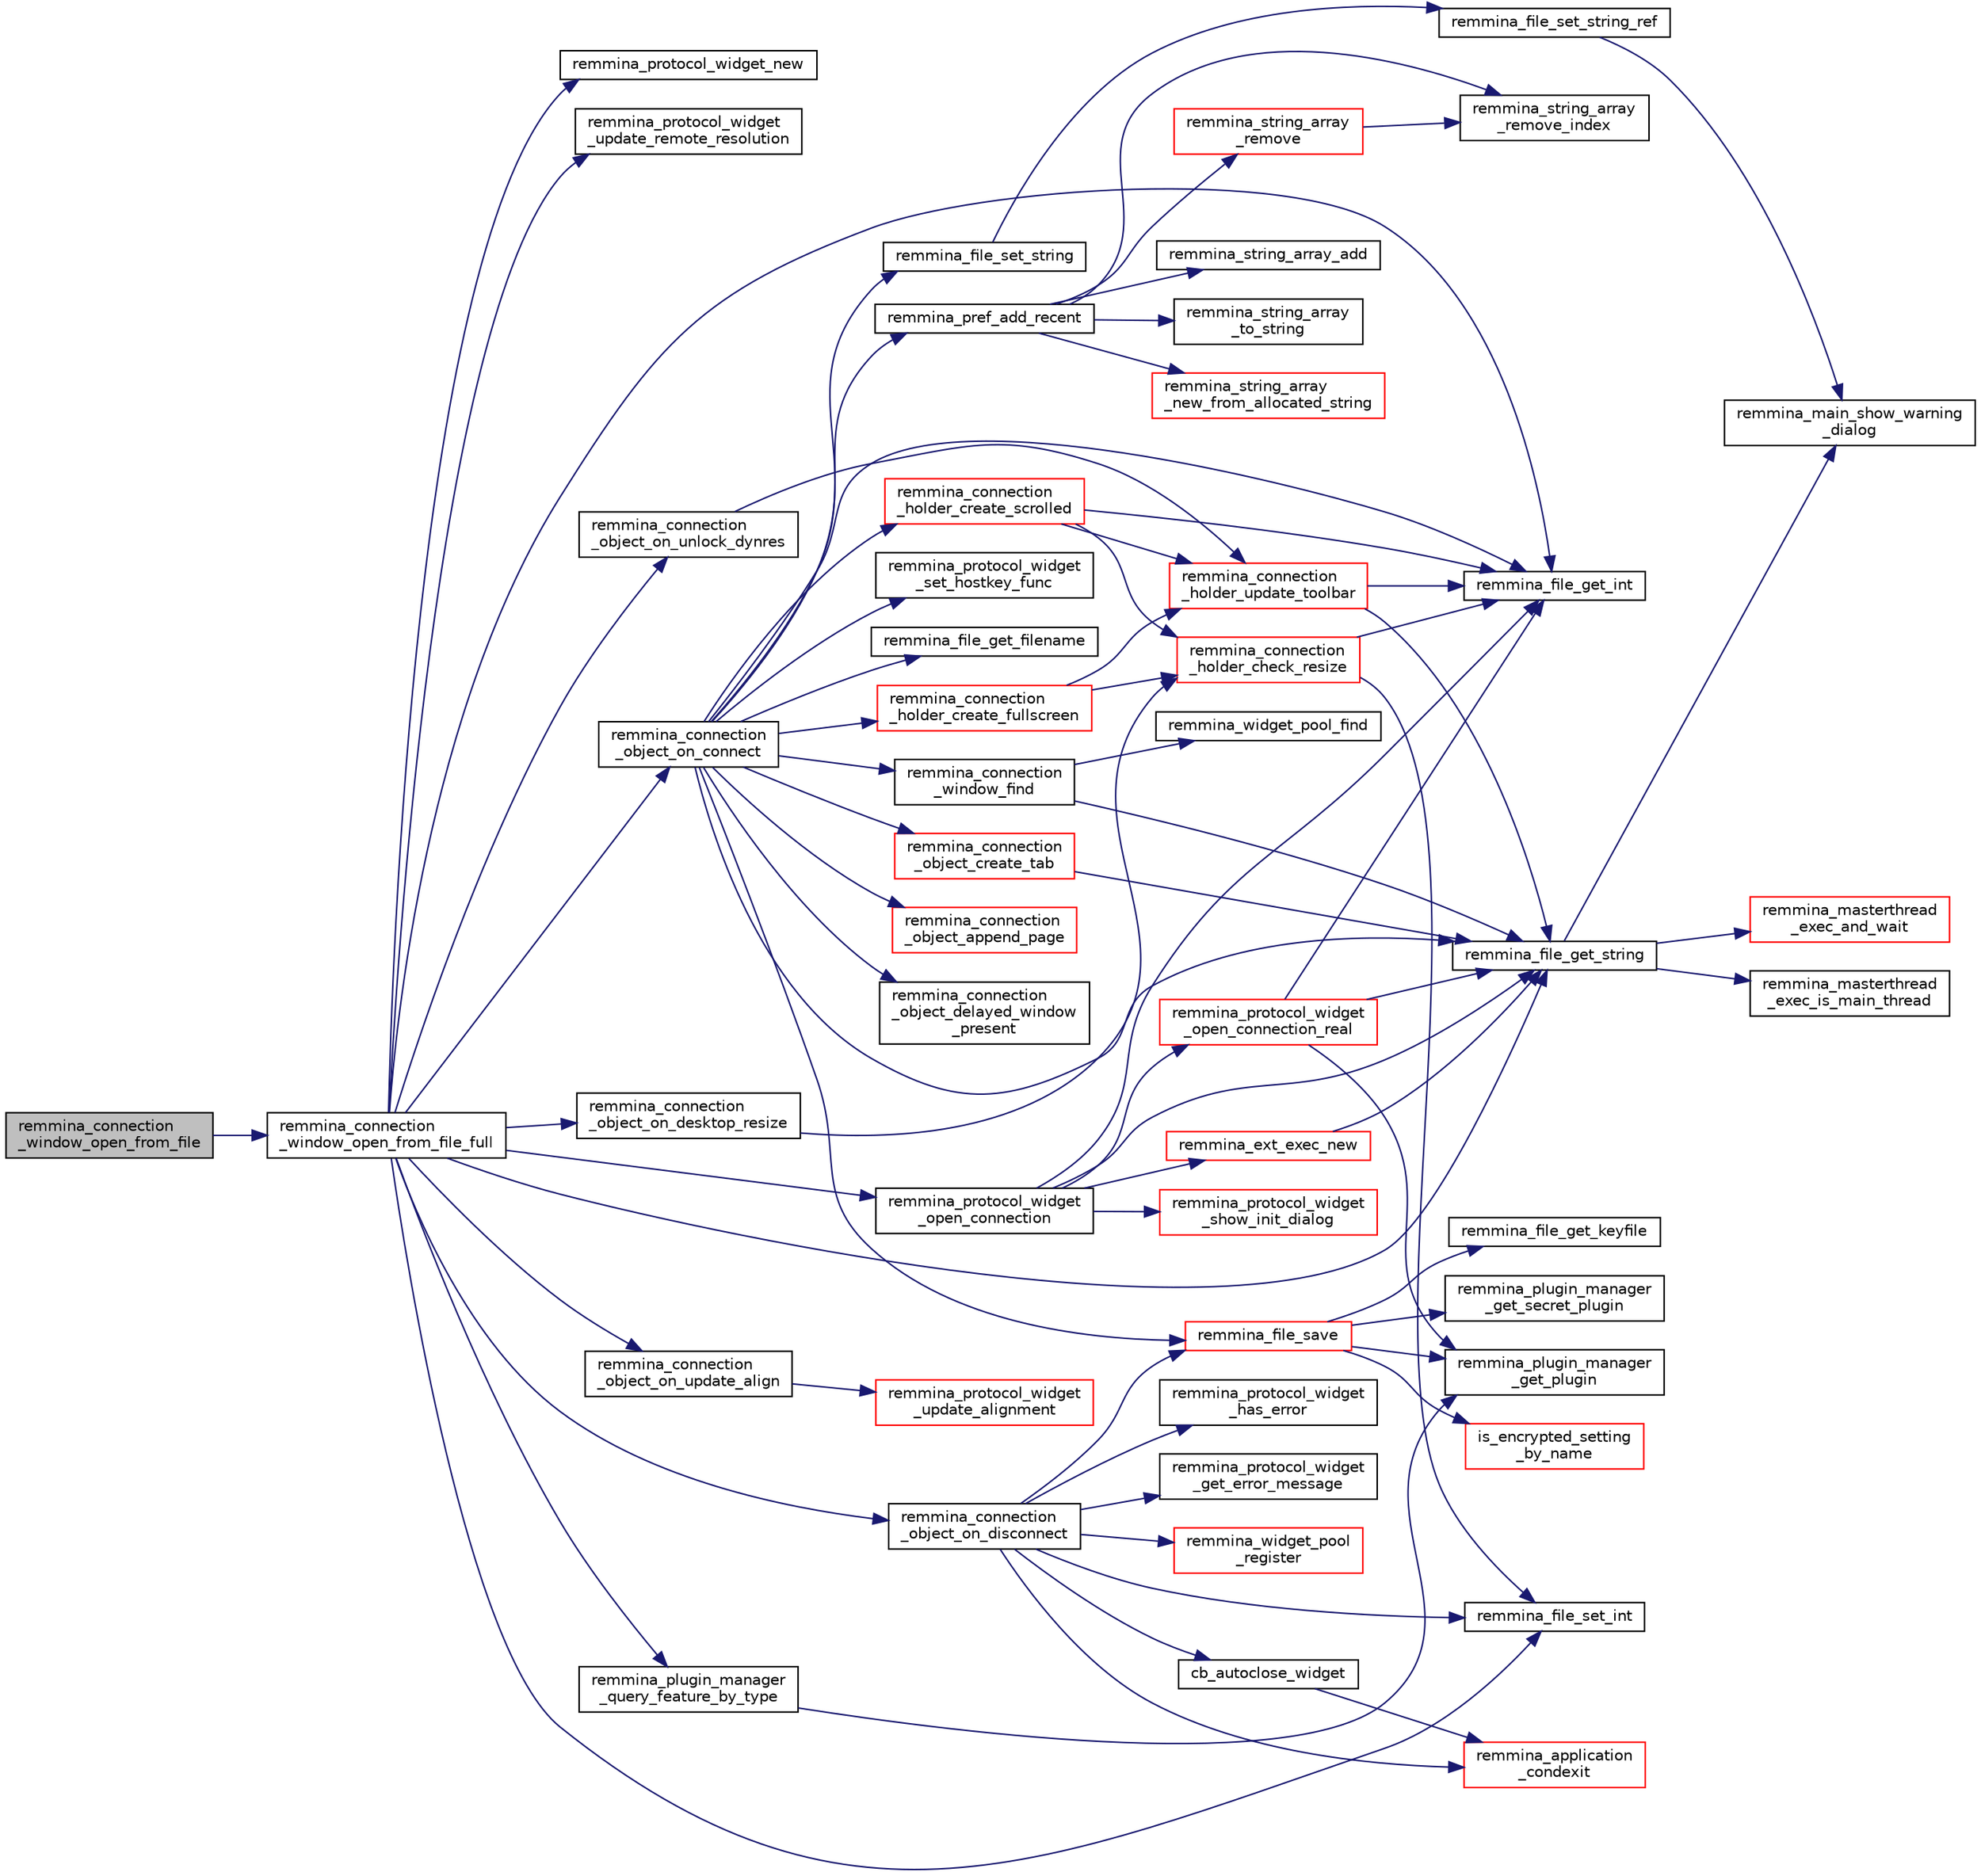 digraph "remmina_connection_window_open_from_file"
{
  edge [fontname="Helvetica",fontsize="10",labelfontname="Helvetica",labelfontsize="10"];
  node [fontname="Helvetica",fontsize="10",shape=record];
  rankdir="LR";
  Node14843 [label="remmina_connection\l_window_open_from_file",height=0.2,width=0.4,color="black", fillcolor="grey75", style="filled", fontcolor="black"];
  Node14843 -> Node14844 [color="midnightblue",fontsize="10",style="solid",fontname="Helvetica"];
  Node14844 [label="remmina_connection\l_window_open_from_file_full",height=0.2,width=0.4,color="black", fillcolor="white", style="filled",URL="$remmina__connection__window_8c.html#adbf2b670ca3bae96a99cb0b36021a961"];
  Node14844 -> Node14845 [color="midnightblue",fontsize="10",style="solid",fontname="Helvetica"];
  Node14845 [label="remmina_protocol_widget_new",height=0.2,width=0.4,color="black", fillcolor="white", style="filled",URL="$remmina__protocol__widget_8c.html#a5c2137462d3168e90c812f1ce75a6e62"];
  Node14844 -> Node14846 [color="midnightblue",fontsize="10",style="solid",fontname="Helvetica"];
  Node14846 [label="remmina_protocol_widget\l_update_remote_resolution",height=0.2,width=0.4,color="black", fillcolor="white", style="filled",URL="$remmina__protocol__widget_8c.html#a75c70486dec7682aeccaab235e65f6a1"];
  Node14844 -> Node14847 [color="midnightblue",fontsize="10",style="solid",fontname="Helvetica"];
  Node14847 [label="remmina_file_get_int",height=0.2,width=0.4,color="black", fillcolor="white", style="filled",URL="$remmina__file_8c.html#a4884356c195dcfb4ceacf641a1e74e66"];
  Node14844 -> Node14848 [color="midnightblue",fontsize="10",style="solid",fontname="Helvetica"];
  Node14848 [label="remmina_connection\l_object_on_connect",height=0.2,width=0.4,color="black", fillcolor="white", style="filled",URL="$remmina__connection__window_8c.html#a0ad685a873ecef95ec13caba17e0c22e"];
  Node14848 -> Node14849 [color="midnightblue",fontsize="10",style="solid",fontname="Helvetica"];
  Node14849 [label="remmina_connection\l_window_find",height=0.2,width=0.4,color="black", fillcolor="white", style="filled",URL="$remmina__connection__window_8c.html#ae73329eababe2888df3ace5c2b94b410"];
  Node14849 -> Node14850 [color="midnightblue",fontsize="10",style="solid",fontname="Helvetica"];
  Node14850 [label="remmina_file_get_string",height=0.2,width=0.4,color="black", fillcolor="white", style="filled",URL="$remmina__file_8c.html#a8eb1b213d9d08c6ad13683ce05f4355e"];
  Node14850 -> Node14851 [color="midnightblue",fontsize="10",style="solid",fontname="Helvetica"];
  Node14851 [label="remmina_masterthread\l_exec_is_main_thread",height=0.2,width=0.4,color="black", fillcolor="white", style="filled",URL="$remmina__masterthread__exec_8c.html#a3a52e863a3a3da6da6bb5d36c13b7ff4"];
  Node14850 -> Node14852 [color="midnightblue",fontsize="10",style="solid",fontname="Helvetica"];
  Node14852 [label="remmina_masterthread\l_exec_and_wait",height=0.2,width=0.4,color="red", fillcolor="white", style="filled",URL="$remmina__masterthread__exec_8c.html#a14628c2470cac50e87916a70ea05c97d"];
  Node14850 -> Node14858 [color="midnightblue",fontsize="10",style="solid",fontname="Helvetica"];
  Node14858 [label="remmina_main_show_warning\l_dialog",height=0.2,width=0.4,color="black", fillcolor="white", style="filled",URL="$remmina__main_8c.html#ad99b9c0bf2fa8c166a8b4a09e06ffdf7"];
  Node14849 -> Node14919 [color="midnightblue",fontsize="10",style="solid",fontname="Helvetica"];
  Node14919 [label="remmina_widget_pool_find",height=0.2,width=0.4,color="black", fillcolor="white", style="filled",URL="$remmina__widget__pool_8c.html#ab776b24a3b829a1d5dd7974cb8582c05"];
  Node14848 -> Node14920 [color="midnightblue",fontsize="10",style="solid",fontname="Helvetica"];
  Node14920 [label="remmina_protocol_widget\l_set_hostkey_func",height=0.2,width=0.4,color="black", fillcolor="white", style="filled",URL="$remmina__protocol__widget_8c.html#a9e77e4da16282ef5413f57b124038bff"];
  Node14848 -> Node14892 [color="midnightblue",fontsize="10",style="solid",fontname="Helvetica"];
  Node14892 [label="remmina_file_get_filename",height=0.2,width=0.4,color="black", fillcolor="white", style="filled",URL="$remmina__file_8c.html#ad1e4f3a0f64cd98e301044b6c38a1f1d"];
  Node14848 -> Node14921 [color="midnightblue",fontsize="10",style="solid",fontname="Helvetica"];
  Node14921 [label="remmina_pref_add_recent",height=0.2,width=0.4,color="black", fillcolor="white", style="filled",URL="$remmina__pref_8c.html#ab9e75c6bf39aa93a87d421fc3d742d60"];
  Node14921 -> Node14922 [color="midnightblue",fontsize="10",style="solid",fontname="Helvetica"];
  Node14922 [label="remmina_string_array\l_new_from_allocated_string",height=0.2,width=0.4,color="red", fillcolor="white", style="filled",URL="$remmina__string__array_8c.html#a462a635b3a55cc0e3af087ff996fba9a"];
  Node14921 -> Node14924 [color="midnightblue",fontsize="10",style="solid",fontname="Helvetica"];
  Node14924 [label="remmina_string_array\l_remove",height=0.2,width=0.4,color="red", fillcolor="white", style="filled",URL="$remmina__string__array_8c.html#a2a8a9753ebf61c9418a77ba3dd654ff3"];
  Node14924 -> Node14925 [color="midnightblue",fontsize="10",style="solid",fontname="Helvetica"];
  Node14925 [label="remmina_string_array\l_remove_index",height=0.2,width=0.4,color="black", fillcolor="white", style="filled",URL="$remmina__string__array_8c.html#a40811c036e46f6544ab6c4cff445454b"];
  Node14921 -> Node14925 [color="midnightblue",fontsize="10",style="solid",fontname="Helvetica"];
  Node14921 -> Node14875 [color="midnightblue",fontsize="10",style="solid",fontname="Helvetica"];
  Node14875 [label="remmina_string_array_add",height=0.2,width=0.4,color="black", fillcolor="white", style="filled",URL="$remmina__string__array_8c.html#a2aaacca7db4b86f836486cfb559398f0"];
  Node14921 -> Node14926 [color="midnightblue",fontsize="10",style="solid",fontname="Helvetica"];
  Node14926 [label="remmina_string_array\l_to_string",height=0.2,width=0.4,color="black", fillcolor="white", style="filled",URL="$remmina__string__array_8c.html#a96f7bec7ce32de6cf5deadcd5aec51ec"];
  Node14848 -> Node14850 [color="midnightblue",fontsize="10",style="solid",fontname="Helvetica"];
  Node14848 -> Node14856 [color="midnightblue",fontsize="10",style="solid",fontname="Helvetica"];
  Node14856 [label="remmina_file_set_string",height=0.2,width=0.4,color="black", fillcolor="white", style="filled",URL="$remmina__file_8c.html#a85ca1ca2d0bf9ef29e490c6f4527a954"];
  Node14856 -> Node14857 [color="midnightblue",fontsize="10",style="solid",fontname="Helvetica"];
  Node14857 [label="remmina_file_set_string_ref",height=0.2,width=0.4,color="black", fillcolor="white", style="filled",URL="$remmina__file_8c.html#a74951c1067a1a5e1341f5e1c1206dec6"];
  Node14857 -> Node14858 [color="midnightblue",fontsize="10",style="solid",fontname="Helvetica"];
  Node14848 -> Node14859 [color="midnightblue",fontsize="10",style="solid",fontname="Helvetica"];
  Node14859 [label="remmina_file_save",height=0.2,width=0.4,color="red", fillcolor="white", style="filled",URL="$remmina__file_8c.html#a8c893a5deec9bc446bd89cc9973416c7"];
  Node14859 -> Node14860 [color="midnightblue",fontsize="10",style="solid",fontname="Helvetica"];
  Node14860 [label="remmina_file_get_keyfile",height=0.2,width=0.4,color="black", fillcolor="white", style="filled",URL="$remmina__file_8c.html#a89ec355adbf6e03ad16d7faf810af46f"];
  Node14859 -> Node14861 [color="midnightblue",fontsize="10",style="solid",fontname="Helvetica"];
  Node14861 [label="remmina_plugin_manager\l_get_plugin",height=0.2,width=0.4,color="black", fillcolor="white", style="filled",URL="$remmina__plugin__manager_8c.html#a3872c8656a8a3d5147bcc603471c1932"];
  Node14859 -> Node14862 [color="midnightblue",fontsize="10",style="solid",fontname="Helvetica"];
  Node14862 [label="remmina_plugin_manager\l_get_secret_plugin",height=0.2,width=0.4,color="black", fillcolor="white", style="filled",URL="$remmina__plugin__manager_8c.html#ad380a98f6624aa8c830015c8b428b7b4"];
  Node14859 -> Node14863 [color="midnightblue",fontsize="10",style="solid",fontname="Helvetica"];
  Node14863 [label="is_encrypted_setting\l_by_name",height=0.2,width=0.4,color="red", fillcolor="white", style="filled",URL="$remmina__file_8c.html#a72580559fa04082418a993fec4c77281"];
  Node14848 -> Node14847 [color="midnightblue",fontsize="10",style="solid",fontname="Helvetica"];
  Node14848 -> Node14927 [color="midnightblue",fontsize="10",style="solid",fontname="Helvetica"];
  Node14927 [label="remmina_connection\l_holder_create_fullscreen",height=0.2,width=0.4,color="red", fillcolor="white", style="filled",URL="$remmina__connection__window_8c.html#ae67ca4d276339723c1ff87fc224eaccf"];
  Node14927 -> Node15054 [color="midnightblue",fontsize="10",style="solid",fontname="Helvetica"];
  Node15054 [label="remmina_connection\l_holder_update_toolbar",height=0.2,width=0.4,color="red", fillcolor="white", style="filled",URL="$remmina__connection__window_8c.html#a1b31d50e3792f41f4f78c1dbc1c5b27c"];
  Node15054 -> Node14847 [color="midnightblue",fontsize="10",style="solid",fontname="Helvetica"];
  Node15054 -> Node14850 [color="midnightblue",fontsize="10",style="solid",fontname="Helvetica"];
  Node14927 -> Node14967 [color="midnightblue",fontsize="10",style="solid",fontname="Helvetica"];
  Node14967 [label="remmina_connection\l_holder_check_resize",height=0.2,width=0.4,color="red", fillcolor="white", style="filled",URL="$remmina__connection__window_8c.html#adf48e258e535235d29c9638333488920"];
  Node14967 -> Node14847 [color="midnightblue",fontsize="10",style="solid",fontname="Helvetica"];
  Node14967 -> Node14966 [color="midnightblue",fontsize="10",style="solid",fontname="Helvetica"];
  Node14966 [label="remmina_file_set_int",height=0.2,width=0.4,color="black", fillcolor="white", style="filled",URL="$remmina__file_8c.html#af153b0d289ac93f6ecdaa15d5f3b9b8c"];
  Node14848 -> Node14981 [color="midnightblue",fontsize="10",style="solid",fontname="Helvetica"];
  Node14981 [label="remmina_connection\l_holder_create_scrolled",height=0.2,width=0.4,color="red", fillcolor="white", style="filled",URL="$remmina__connection__window_8c.html#a57b3656c37df65d276ddd50a16906dc7"];
  Node14981 -> Node14847 [color="midnightblue",fontsize="10",style="solid",fontname="Helvetica"];
  Node14981 -> Node15054 [color="midnightblue",fontsize="10",style="solid",fontname="Helvetica"];
  Node14981 -> Node14967 [color="midnightblue",fontsize="10",style="solid",fontname="Helvetica"];
  Node14848 -> Node15043 [color="midnightblue",fontsize="10",style="solid",fontname="Helvetica"];
  Node15043 [label="remmina_connection\l_object_create_tab",height=0.2,width=0.4,color="red", fillcolor="white", style="filled",URL="$remmina__connection__window_8c.html#a888c4dd031e9366a3284cb34351865aa"];
  Node15043 -> Node14850 [color="midnightblue",fontsize="10",style="solid",fontname="Helvetica"];
  Node14848 -> Node15045 [color="midnightblue",fontsize="10",style="solid",fontname="Helvetica"];
  Node15045 [label="remmina_connection\l_object_append_page",height=0.2,width=0.4,color="red", fillcolor="white", style="filled",URL="$remmina__connection__window_8c.html#ac06b41c974d5cfc6277f50b617a550bb"];
  Node14848 -> Node15071 [color="midnightblue",fontsize="10",style="solid",fontname="Helvetica"];
  Node15071 [label="remmina_connection\l_object_delayed_window\l_present",height=0.2,width=0.4,color="black", fillcolor="white", style="filled",URL="$remmina__connection__window_8c.html#afd1bfcfb4c203544904a85aba87d4c88"];
  Node14844 -> Node15072 [color="midnightblue",fontsize="10",style="solid",fontname="Helvetica"];
  Node15072 [label="remmina_connection\l_object_on_disconnect",height=0.2,width=0.4,color="black", fillcolor="white", style="filled",URL="$remmina__connection__window_8c.html#ad6ea67e2303625444fb4936a114e82df"];
  Node15072 -> Node14966 [color="midnightblue",fontsize="10",style="solid",fontname="Helvetica"];
  Node15072 -> Node14859 [color="midnightblue",fontsize="10",style="solid",fontname="Helvetica"];
  Node15072 -> Node15073 [color="midnightblue",fontsize="10",style="solid",fontname="Helvetica"];
  Node15073 [label="remmina_protocol_widget\l_has_error",height=0.2,width=0.4,color="black", fillcolor="white", style="filled",URL="$remmina__protocol__widget_8c.html#aab2f304822ccfd4979854ef1afd81771"];
  Node15072 -> Node15074 [color="midnightblue",fontsize="10",style="solid",fontname="Helvetica"];
  Node15074 [label="remmina_protocol_widget\l_get_error_message",height=0.2,width=0.4,color="black", fillcolor="white", style="filled",URL="$remmina__protocol__widget_8c.html#a0aa0f7d6c411f9061892848ffb558877"];
  Node15072 -> Node15075 [color="midnightblue",fontsize="10",style="solid",fontname="Helvetica"];
  Node15075 [label="cb_autoclose_widget",height=0.2,width=0.4,color="black", fillcolor="white", style="filled",URL="$remmina__connection__window_8c.html#a6d866a05da5d47a9342d4c87dbf70863"];
  Node15075 -> Node15076 [color="midnightblue",fontsize="10",style="solid",fontname="Helvetica"];
  Node15076 [label="remmina_application\l_condexit",height=0.2,width=0.4,color="red", fillcolor="white", style="filled",URL="$remmina__exec_8c.html#aaa67e07e2426828d7e7b9b30d2038d31"];
  Node15072 -> Node15097 [color="midnightblue",fontsize="10",style="solid",fontname="Helvetica"];
  Node15097 [label="remmina_widget_pool\l_register",height=0.2,width=0.4,color="red", fillcolor="white", style="filled",URL="$remmina__widget__pool_8c.html#ae3c9c9853eb5bedbfeadbfac1d495b95"];
  Node15072 -> Node15076 [color="midnightblue",fontsize="10",style="solid",fontname="Helvetica"];
  Node14844 -> Node15099 [color="midnightblue",fontsize="10",style="solid",fontname="Helvetica"];
  Node15099 [label="remmina_connection\l_object_on_desktop_resize",height=0.2,width=0.4,color="black", fillcolor="white", style="filled",URL="$remmina__connection__window_8c.html#a3bb0386b166904eb00902d08d6c959a5"];
  Node15099 -> Node14967 [color="midnightblue",fontsize="10",style="solid",fontname="Helvetica"];
  Node14844 -> Node15100 [color="midnightblue",fontsize="10",style="solid",fontname="Helvetica"];
  Node15100 [label="remmina_connection\l_object_on_update_align",height=0.2,width=0.4,color="black", fillcolor="white", style="filled",URL="$remmina__connection__window_8c.html#a0872efe4b1084b17bab7ac962920c3e9"];
  Node15100 -> Node15004 [color="midnightblue",fontsize="10",style="solid",fontname="Helvetica"];
  Node15004 [label="remmina_protocol_widget\l_update_alignment",height=0.2,width=0.4,color="red", fillcolor="white", style="filled",URL="$remmina__connection__window_8c.html#ab7dc553cbd2005feb77163cf79f48f6d"];
  Node14844 -> Node15101 [color="midnightblue",fontsize="10",style="solid",fontname="Helvetica"];
  Node15101 [label="remmina_connection\l_object_on_unlock_dynres",height=0.2,width=0.4,color="black", fillcolor="white", style="filled",URL="$remmina__connection__window_8c.html#a0cffd168e21bdd3d9469ca2e86e19c31"];
  Node15101 -> Node15054 [color="midnightblue",fontsize="10",style="solid",fontname="Helvetica"];
  Node14844 -> Node15102 [color="midnightblue",fontsize="10",style="solid",fontname="Helvetica"];
  Node15102 [label="remmina_plugin_manager\l_query_feature_by_type",height=0.2,width=0.4,color="black", fillcolor="white", style="filled",URL="$remmina__plugin__manager_8c.html#a1668951fd7067f2c405e001836855080"];
  Node15102 -> Node14861 [color="midnightblue",fontsize="10",style="solid",fontname="Helvetica"];
  Node14844 -> Node14850 [color="midnightblue",fontsize="10",style="solid",fontname="Helvetica"];
  Node14844 -> Node14966 [color="midnightblue",fontsize="10",style="solid",fontname="Helvetica"];
  Node14844 -> Node15103 [color="midnightblue",fontsize="10",style="solid",fontname="Helvetica"];
  Node15103 [label="remmina_protocol_widget\l_open_connection",height=0.2,width=0.4,color="black", fillcolor="white", style="filled",URL="$remmina__protocol__widget_8c.html#aeffcbd7db351d4cacd7c8ba801ea2c37"];
  Node15103 -> Node14847 [color="midnightblue",fontsize="10",style="solid",fontname="Helvetica"];
  Node15103 -> Node14937 [color="midnightblue",fontsize="10",style="solid",fontname="Helvetica"];
  Node14937 [label="remmina_ext_exec_new",height=0.2,width=0.4,color="red", fillcolor="white", style="filled",URL="$remmina__ext__exec_8c.html#a7c81795162a70d06294fdf935ea210d7"];
  Node14937 -> Node14850 [color="midnightblue",fontsize="10",style="solid",fontname="Helvetica"];
  Node15103 -> Node15104 [color="midnightblue",fontsize="10",style="solid",fontname="Helvetica"];
  Node15104 [label="remmina_protocol_widget\l_show_init_dialog",height=0.2,width=0.4,color="red", fillcolor="white", style="filled",URL="$remmina__protocol__widget_8c.html#a4bc73ebac622cdf46860f4ad351244d7"];
  Node15103 -> Node14850 [color="midnightblue",fontsize="10",style="solid",fontname="Helvetica"];
  Node15103 -> Node15107 [color="midnightblue",fontsize="10",style="solid",fontname="Helvetica"];
  Node15107 [label="remmina_protocol_widget\l_open_connection_real",height=0.2,width=0.4,color="red", fillcolor="white", style="filled",URL="$remmina__protocol__widget_8c.html#a76ad91e7f8648699f71c466e203aa6dd"];
  Node15107 -> Node14861 [color="midnightblue",fontsize="10",style="solid",fontname="Helvetica"];
  Node15107 -> Node14850 [color="midnightblue",fontsize="10",style="solid",fontname="Helvetica"];
  Node15107 -> Node14847 [color="midnightblue",fontsize="10",style="solid",fontname="Helvetica"];
}
